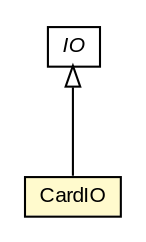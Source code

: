 #!/usr/local/bin/dot
#
# Class diagram 
# Generated by UMLGraph version R5_6 (http://www.umlgraph.org/)
#

digraph G {
	edge [fontname="arial",fontsize=10,labelfontname="arial",labelfontsize=10];
	node [fontname="arial",fontsize=10,shape=plaintext];
	nodesep=0.25;
	ranksep=0.5;
	// java_oo.atm.learn.IO
	c1386 [label=<<table title="java_oo.atm.learn.IO" border="0" cellborder="1" cellspacing="0" cellpadding="2" port="p" href="./IO.html">
		<tr><td><table border="0" cellspacing="0" cellpadding="1">
<tr><td align="center" balign="center"><font face="arial italic"> IO </font></td></tr>
		</table></td></tr>
		</table>>, URL="./IO.html", fontname="arial", fontcolor="black", fontsize=10.0];
	// java_oo.atm.learn.CardIO
	c1388 [label=<<table title="java_oo.atm.learn.CardIO" border="0" cellborder="1" cellspacing="0" cellpadding="2" port="p" bgcolor="lemonChiffon" href="./CardIO.html">
		<tr><td><table border="0" cellspacing="0" cellpadding="1">
<tr><td align="center" balign="center"> CardIO </td></tr>
		</table></td></tr>
		</table>>, URL="./CardIO.html", fontname="arial", fontcolor="black", fontsize=10.0];
	//java_oo.atm.learn.CardIO extends java_oo.atm.learn.IO
	c1386:p -> c1388:p [dir=back,arrowtail=empty];
}

